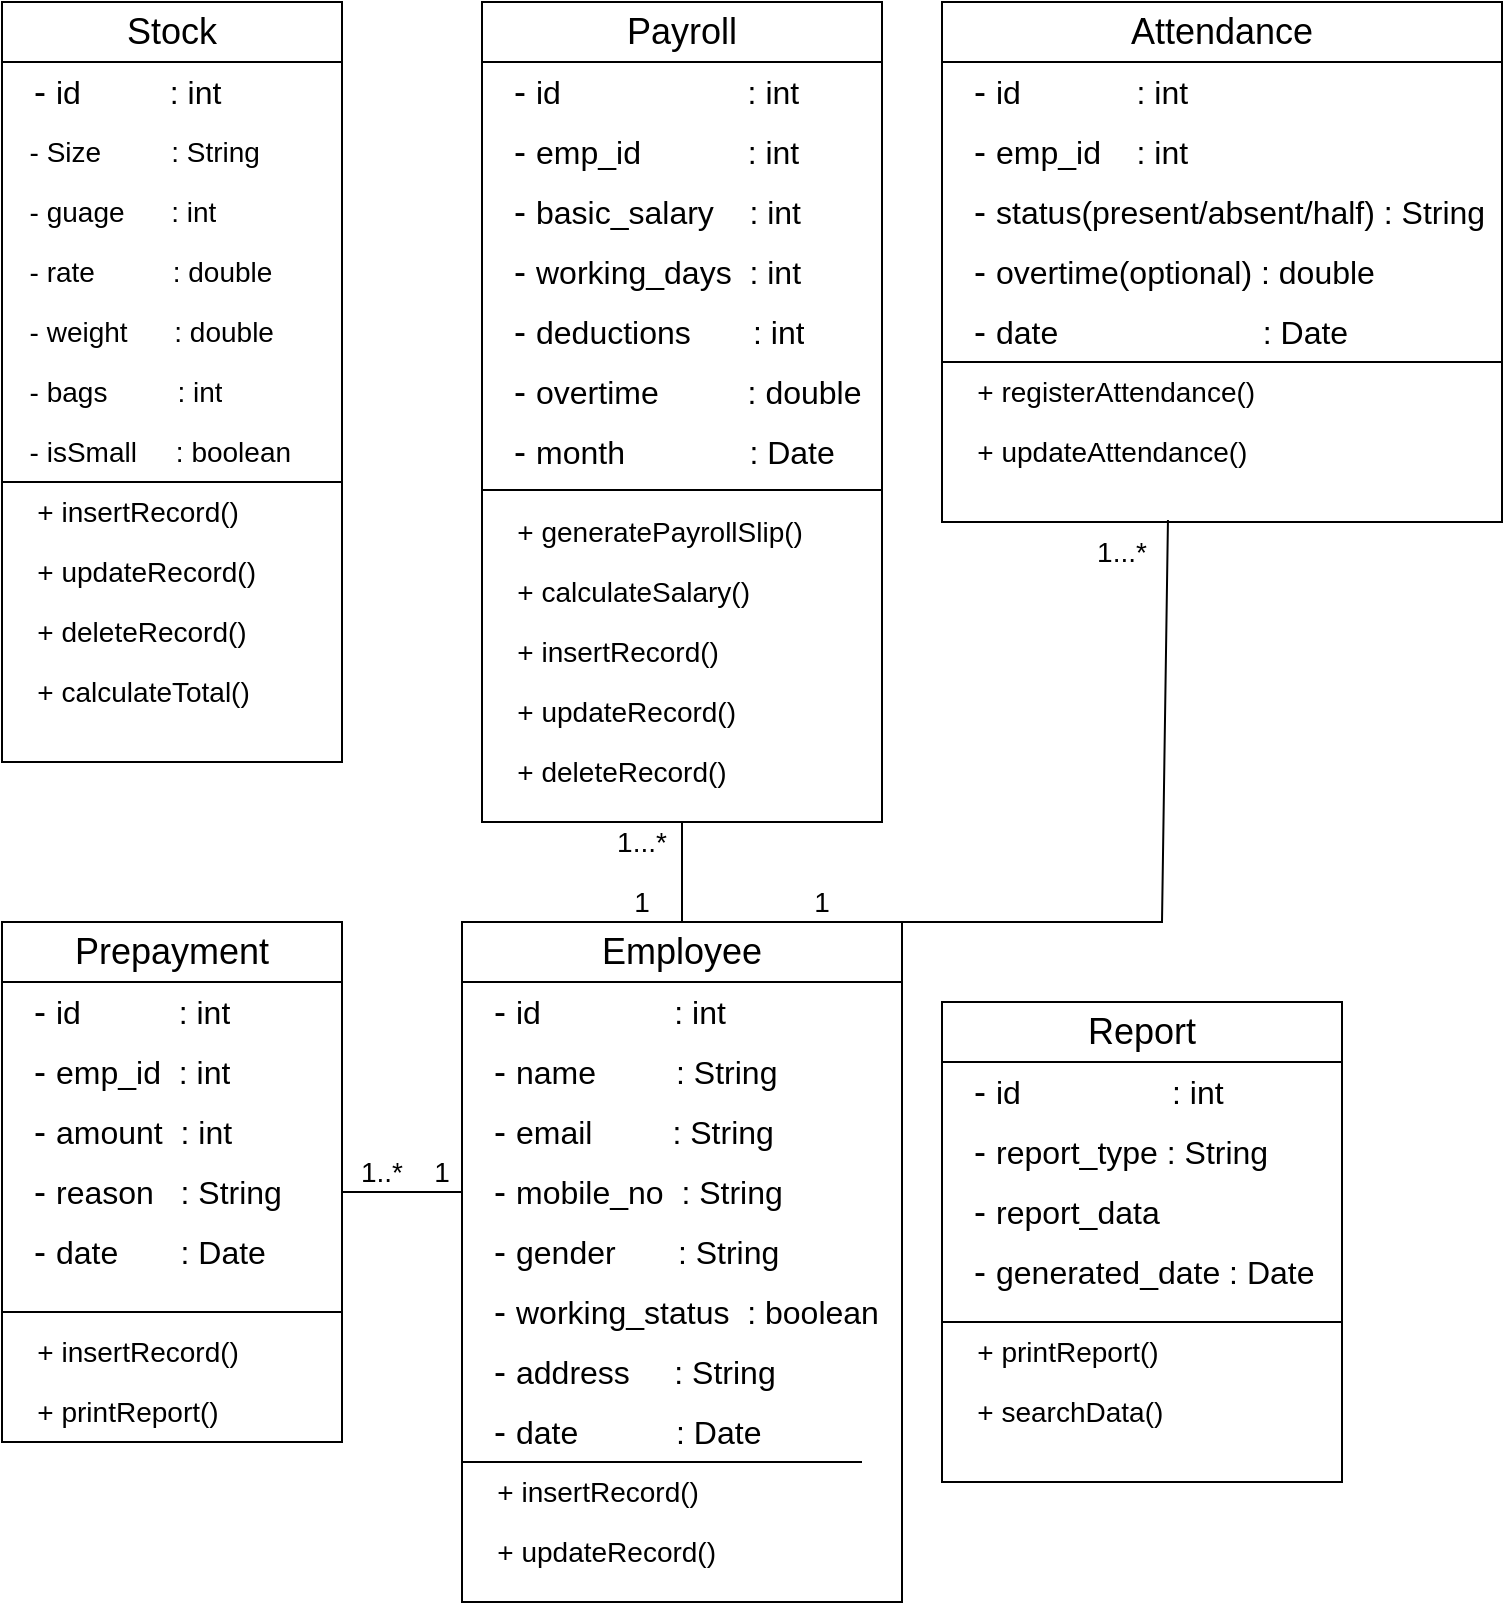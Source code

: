 <mxfile version="26.2.10">
  <diagram name="Page-1" id="p1jLnRVpUmf9uzG1gC87">
    <mxGraphModel dx="874" dy="465" grid="1" gridSize="10" guides="1" tooltips="1" connect="1" arrows="1" fold="1" page="1" pageScale="1" pageWidth="850" pageHeight="1100" math="0" shadow="0">
      <root>
        <mxCell id="0" />
        <mxCell id="1" parent="0" />
        <mxCell id="Vw1Mekc3CVg9_VeSN2xD-1" value="&lt;font style=&quot;font-size: 18px; font-weight: normal;&quot;&gt;Stock&lt;/font&gt;" style="swimlane;whiteSpace=wrap;html=1;startSize=30;" parent="1" vertex="1">
          <mxGeometry x="90" y="100" width="170" height="380" as="geometry" />
        </mxCell>
        <mxCell id="Vw1Mekc3CVg9_VeSN2xD-7" value="&lt;font style=&quot;font-size: 18px;&quot;&gt;&amp;nbsp; - &lt;/font&gt;&lt;font size=&quot;3&quot; style=&quot;&quot;&gt;id&amp;nbsp; &amp;nbsp; &amp;nbsp; &amp;nbsp; &amp;nbsp; : int&lt;/font&gt;" style="text;strokeColor=none;fillColor=none;align=left;verticalAlign=middle;spacingLeft=4;spacingRight=4;overflow=hidden;points=[[0,0.5],[1,0.5]];portConstraint=eastwest;rotatable=0;whiteSpace=wrap;html=1;" parent="Vw1Mekc3CVg9_VeSN2xD-1" vertex="1">
          <mxGeometry y="30" width="170" height="30" as="geometry" />
        </mxCell>
        <mxCell id="Vw1Mekc3CVg9_VeSN2xD-8" value="&lt;font style=&quot;font-size: 14px;&quot;&gt;&lt;font style=&quot;&quot;&gt;&amp;nbsp; - &lt;/font&gt;&lt;font style=&quot;&quot;&gt;Size&amp;nbsp; &amp;nbsp; &amp;nbsp; &amp;nbsp; &amp;nbsp;: String&lt;/font&gt;&lt;/font&gt;" style="text;strokeColor=none;fillColor=none;align=left;verticalAlign=middle;spacingLeft=4;spacingRight=4;overflow=hidden;points=[[0,0.5],[1,0.5]];portConstraint=eastwest;rotatable=0;whiteSpace=wrap;html=1;" parent="Vw1Mekc3CVg9_VeSN2xD-1" vertex="1">
          <mxGeometry y="60" width="170" height="30" as="geometry" />
        </mxCell>
        <mxCell id="Vw1Mekc3CVg9_VeSN2xD-9" value="&lt;font style=&quot;font-size: 14px;&quot;&gt;&lt;font style=&quot;&quot;&gt;&amp;nbsp; -&lt;/font&gt;&amp;nbsp;guage&amp;nbsp; &amp;nbsp; &amp;nbsp; : int&lt;/font&gt;" style="text;strokeColor=none;fillColor=none;align=left;verticalAlign=middle;spacingLeft=4;spacingRight=4;overflow=hidden;points=[[0,0.5],[1,0.5]];portConstraint=eastwest;rotatable=0;whiteSpace=wrap;html=1;" parent="Vw1Mekc3CVg9_VeSN2xD-1" vertex="1">
          <mxGeometry y="90" width="170" height="30" as="geometry" />
        </mxCell>
        <mxCell id="Vw1Mekc3CVg9_VeSN2xD-10" value="&lt;font style=&quot;font-size: 14px;&quot;&gt;&lt;font style=&quot;&quot;&gt;&amp;nbsp; -&lt;/font&gt;&amp;nbsp;rate&amp;nbsp; &amp;nbsp; &amp;nbsp; &amp;nbsp; &amp;nbsp; : double&lt;/font&gt;" style="text;strokeColor=none;fillColor=none;align=left;verticalAlign=middle;spacingLeft=4;spacingRight=4;overflow=hidden;points=[[0,0.5],[1,0.5]];portConstraint=eastwest;rotatable=0;whiteSpace=wrap;html=1;" parent="Vw1Mekc3CVg9_VeSN2xD-1" vertex="1">
          <mxGeometry y="120" width="170" height="30" as="geometry" />
        </mxCell>
        <mxCell id="Vw1Mekc3CVg9_VeSN2xD-11" value="&lt;font style=&quot;font-size: 14px;&quot;&gt;&lt;font style=&quot;&quot;&gt;&amp;nbsp; -&lt;/font&gt;&amp;nbsp;weight&amp;nbsp; &amp;nbsp; &amp;nbsp; : double&lt;/font&gt;" style="text;strokeColor=none;fillColor=none;align=left;verticalAlign=middle;spacingLeft=4;spacingRight=4;overflow=hidden;points=[[0,0.5],[1,0.5]];portConstraint=eastwest;rotatable=0;whiteSpace=wrap;html=1;" parent="Vw1Mekc3CVg9_VeSN2xD-1" vertex="1">
          <mxGeometry y="150" width="170" height="30" as="geometry" />
        </mxCell>
        <mxCell id="Vw1Mekc3CVg9_VeSN2xD-12" value="&lt;font style=&quot;font-size: 14px;&quot;&gt;&lt;font style=&quot;&quot;&gt;&amp;nbsp; -&lt;/font&gt;&amp;nbsp;bags&amp;nbsp; &amp;nbsp; &amp;nbsp; &amp;nbsp; &amp;nbsp;: int&lt;/font&gt;" style="text;strokeColor=none;fillColor=none;align=left;verticalAlign=middle;spacingLeft=4;spacingRight=4;overflow=hidden;points=[[0,0.5],[1,0.5]];portConstraint=eastwest;rotatable=0;whiteSpace=wrap;html=1;" parent="Vw1Mekc3CVg9_VeSN2xD-1" vertex="1">
          <mxGeometry y="180" width="170" height="30" as="geometry" />
        </mxCell>
        <mxCell id="Vw1Mekc3CVg9_VeSN2xD-13" value="&lt;font style=&quot;font-size: 14px;&quot;&gt;&lt;font style=&quot;&quot;&gt;&amp;nbsp; -&lt;/font&gt;&amp;nbsp;isSmall&amp;nbsp; &amp;nbsp; &amp;nbsp;: boolean&lt;/font&gt;" style="text;strokeColor=none;fillColor=none;align=left;verticalAlign=middle;spacingLeft=4;spacingRight=4;overflow=hidden;points=[[0,0.5],[1,0.5]];portConstraint=eastwest;rotatable=0;whiteSpace=wrap;html=1;" parent="Vw1Mekc3CVg9_VeSN2xD-1" vertex="1">
          <mxGeometry y="210" width="170" height="30" as="geometry" />
        </mxCell>
        <mxCell id="Vw1Mekc3CVg9_VeSN2xD-14" value="" style="endArrow=none;html=1;rounded=0;" parent="Vw1Mekc3CVg9_VeSN2xD-1" edge="1">
          <mxGeometry width="50" height="50" relative="1" as="geometry">
            <mxPoint x="170" y="240" as="sourcePoint" />
            <mxPoint y="240" as="targetPoint" />
          </mxGeometry>
        </mxCell>
        <mxCell id="Vw1Mekc3CVg9_VeSN2xD-15" value="&lt;font style=&quot;font-size: 14px;&quot;&gt;&amp;nbsp; &amp;nbsp;+ insertRecord()&lt;/font&gt;" style="text;strokeColor=none;fillColor=none;align=left;verticalAlign=middle;spacingLeft=4;spacingRight=4;overflow=hidden;points=[[0,0.5],[1,0.5]];portConstraint=eastwest;rotatable=0;whiteSpace=wrap;html=1;" parent="Vw1Mekc3CVg9_VeSN2xD-1" vertex="1">
          <mxGeometry y="240" width="170" height="30" as="geometry" />
        </mxCell>
        <mxCell id="Vw1Mekc3CVg9_VeSN2xD-16" value="&lt;font style=&quot;font-size: 14px;&quot;&gt;&amp;nbsp; &amp;nbsp;+ updateRecord()&lt;/font&gt;" style="text;strokeColor=none;fillColor=none;align=left;verticalAlign=middle;spacingLeft=4;spacingRight=4;overflow=hidden;points=[[0,0.5],[1,0.5]];portConstraint=eastwest;rotatable=0;whiteSpace=wrap;html=1;" parent="Vw1Mekc3CVg9_VeSN2xD-1" vertex="1">
          <mxGeometry y="270" width="170" height="30" as="geometry" />
        </mxCell>
        <mxCell id="Vw1Mekc3CVg9_VeSN2xD-17" value="&lt;font style=&quot;font-size: 14px;&quot;&gt;&amp;nbsp; &amp;nbsp;+ deleteRecord()&lt;/font&gt;" style="text;strokeColor=none;fillColor=none;align=left;verticalAlign=middle;spacingLeft=4;spacingRight=4;overflow=hidden;points=[[0,0.5],[1,0.5]];portConstraint=eastwest;rotatable=0;whiteSpace=wrap;html=1;" parent="Vw1Mekc3CVg9_VeSN2xD-1" vertex="1">
          <mxGeometry y="300" width="170" height="30" as="geometry" />
        </mxCell>
        <mxCell id="Vw1Mekc3CVg9_VeSN2xD-18" value="&lt;font style=&quot;font-size: 14px;&quot;&gt;&amp;nbsp; &amp;nbsp;+ calculateTotal()&lt;/font&gt;" style="text;strokeColor=none;fillColor=none;align=left;verticalAlign=middle;spacingLeft=4;spacingRight=4;overflow=hidden;points=[[0,0.5],[1,0.5]];portConstraint=eastwest;rotatable=0;whiteSpace=wrap;html=1;" parent="Vw1Mekc3CVg9_VeSN2xD-1" vertex="1">
          <mxGeometry y="330" width="170" height="30" as="geometry" />
        </mxCell>
        <mxCell id="Vw1Mekc3CVg9_VeSN2xD-2" value="&lt;font style=&quot;font-size: 18px; font-weight: normal;&quot;&gt;Payroll&lt;/font&gt;" style="swimlane;whiteSpace=wrap;html=1;startSize=30;" parent="1" vertex="1">
          <mxGeometry x="330" y="100" width="200" height="410" as="geometry" />
        </mxCell>
        <mxCell id="Vw1Mekc3CVg9_VeSN2xD-19" value="&lt;font style=&quot;font-size: 18px;&quot;&gt;&amp;nbsp; - &lt;/font&gt;&lt;font size=&quot;3&quot; style=&quot;&quot;&gt;id&amp;nbsp; &amp;nbsp; &amp;nbsp; &amp;nbsp; &amp;nbsp; &amp;nbsp; &amp;nbsp; &amp;nbsp; &amp;nbsp; &amp;nbsp; &amp;nbsp;: int&lt;/font&gt;" style="text;strokeColor=none;fillColor=none;align=left;verticalAlign=middle;spacingLeft=4;spacingRight=4;overflow=hidden;points=[[0,0.5],[1,0.5]];portConstraint=eastwest;rotatable=0;whiteSpace=wrap;html=1;" parent="Vw1Mekc3CVg9_VeSN2xD-2" vertex="1">
          <mxGeometry y="30" width="170" height="30" as="geometry" />
        </mxCell>
        <mxCell id="Vw1Mekc3CVg9_VeSN2xD-20" value="&lt;font style=&quot;font-size: 18px;&quot;&gt;&amp;nbsp; - &lt;/font&gt;&lt;font size=&quot;3&quot; style=&quot;&quot;&gt;emp_id&amp;nbsp; &amp;nbsp; &amp;nbsp; &amp;nbsp; &amp;nbsp; &amp;nbsp; : int&lt;/font&gt;" style="text;strokeColor=none;fillColor=none;align=left;verticalAlign=middle;spacingLeft=4;spacingRight=4;overflow=hidden;points=[[0,0.5],[1,0.5]];portConstraint=eastwest;rotatable=0;whiteSpace=wrap;html=1;" parent="Vw1Mekc3CVg9_VeSN2xD-2" vertex="1">
          <mxGeometry y="60" width="170" height="30" as="geometry" />
        </mxCell>
        <mxCell id="Vw1Mekc3CVg9_VeSN2xD-21" value="&lt;font style=&quot;font-size: 18px;&quot;&gt;&amp;nbsp; - &lt;/font&gt;&lt;font size=&quot;3&quot; style=&quot;&quot;&gt;basic_salary&amp;nbsp; &amp;nbsp; : int&lt;/font&gt;" style="text;strokeColor=none;fillColor=none;align=left;verticalAlign=middle;spacingLeft=4;spacingRight=4;overflow=hidden;points=[[0,0.5],[1,0.5]];portConstraint=eastwest;rotatable=0;whiteSpace=wrap;html=1;" parent="Vw1Mekc3CVg9_VeSN2xD-2" vertex="1">
          <mxGeometry y="90" width="170" height="30" as="geometry" />
        </mxCell>
        <mxCell id="Vw1Mekc3CVg9_VeSN2xD-22" value="&lt;font style=&quot;font-size: 18px;&quot;&gt;&amp;nbsp; - &lt;/font&gt;&lt;font size=&quot;3&quot; style=&quot;&quot;&gt;working_days&amp;nbsp; : int&lt;/font&gt;" style="text;strokeColor=none;fillColor=none;align=left;verticalAlign=middle;spacingLeft=4;spacingRight=4;overflow=hidden;points=[[0,0.5],[1,0.5]];portConstraint=eastwest;rotatable=0;whiteSpace=wrap;html=1;" parent="Vw1Mekc3CVg9_VeSN2xD-2" vertex="1">
          <mxGeometry y="120" width="170" height="30" as="geometry" />
        </mxCell>
        <mxCell id="Vw1Mekc3CVg9_VeSN2xD-23" value="&lt;font style=&quot;font-size: 18px;&quot;&gt;&amp;nbsp; - &lt;/font&gt;&lt;font size=&quot;3&quot; style=&quot;&quot;&gt;deductions&amp;nbsp; &amp;nbsp; &amp;nbsp; &amp;nbsp;: int&lt;/font&gt;" style="text;strokeColor=none;fillColor=none;align=left;verticalAlign=middle;spacingLeft=4;spacingRight=4;overflow=hidden;points=[[0,0.5],[1,0.5]];portConstraint=eastwest;rotatable=0;whiteSpace=wrap;html=1;" parent="Vw1Mekc3CVg9_VeSN2xD-2" vertex="1">
          <mxGeometry y="150" width="170" height="30" as="geometry" />
        </mxCell>
        <mxCell id="Vw1Mekc3CVg9_VeSN2xD-24" value="&lt;font style=&quot;font-size: 18px;&quot;&gt;&amp;nbsp; - &lt;/font&gt;&lt;font size=&quot;3&quot; style=&quot;&quot;&gt;overtime&amp;nbsp; &amp;nbsp; &amp;nbsp; &amp;nbsp; &amp;nbsp; : double&lt;/font&gt;" style="text;strokeColor=none;fillColor=none;align=left;verticalAlign=middle;spacingLeft=4;spacingRight=4;overflow=hidden;points=[[0,0.5],[1,0.5]];portConstraint=eastwest;rotatable=0;whiteSpace=wrap;html=1;" parent="Vw1Mekc3CVg9_VeSN2xD-2" vertex="1">
          <mxGeometry y="180" width="200" height="30" as="geometry" />
        </mxCell>
        <mxCell id="Vw1Mekc3CVg9_VeSN2xD-25" value="&lt;font style=&quot;font-size: 18px;&quot;&gt;&amp;nbsp; - &lt;/font&gt;&lt;font size=&quot;3&quot; style=&quot;&quot;&gt;month&amp;nbsp; &amp;nbsp; &amp;nbsp; &amp;nbsp; &amp;nbsp; &amp;nbsp; &amp;nbsp; : Date&lt;/font&gt;" style="text;strokeColor=none;fillColor=none;align=left;verticalAlign=middle;spacingLeft=4;spacingRight=4;overflow=hidden;points=[[0,0.5],[1,0.5]];portConstraint=eastwest;rotatable=0;whiteSpace=wrap;html=1;" parent="Vw1Mekc3CVg9_VeSN2xD-2" vertex="1">
          <mxGeometry y="210" width="200" height="30" as="geometry" />
        </mxCell>
        <mxCell id="Vw1Mekc3CVg9_VeSN2xD-26" value="" style="endArrow=none;html=1;rounded=0;" parent="Vw1Mekc3CVg9_VeSN2xD-2" edge="1">
          <mxGeometry width="50" height="50" relative="1" as="geometry">
            <mxPoint y="244" as="sourcePoint" />
            <mxPoint x="200" y="244" as="targetPoint" />
          </mxGeometry>
        </mxCell>
        <mxCell id="Vw1Mekc3CVg9_VeSN2xD-27" value="&lt;font style=&quot;font-size: 14px;&quot;&gt;&amp;nbsp; &amp;nbsp;+ generatePayrollSlip()&lt;/font&gt;" style="text;strokeColor=none;fillColor=none;align=left;verticalAlign=middle;spacingLeft=4;spacingRight=4;overflow=hidden;points=[[0,0.5],[1,0.5]];portConstraint=eastwest;rotatable=0;whiteSpace=wrap;html=1;" parent="Vw1Mekc3CVg9_VeSN2xD-2" vertex="1">
          <mxGeometry y="250" width="170" height="30" as="geometry" />
        </mxCell>
        <mxCell id="Vw1Mekc3CVg9_VeSN2xD-28" value="&lt;font style=&quot;font-size: 14px;&quot;&gt;&amp;nbsp; &amp;nbsp;+ calculateSalary()&lt;/font&gt;" style="text;strokeColor=none;fillColor=none;align=left;verticalAlign=middle;spacingLeft=4;spacingRight=4;overflow=hidden;points=[[0,0.5],[1,0.5]];portConstraint=eastwest;rotatable=0;whiteSpace=wrap;html=1;" parent="Vw1Mekc3CVg9_VeSN2xD-2" vertex="1">
          <mxGeometry y="280" width="170" height="30" as="geometry" />
        </mxCell>
        <mxCell id="Vw1Mekc3CVg9_VeSN2xD-29" value="&lt;font style=&quot;font-size: 14px;&quot;&gt;&amp;nbsp; &amp;nbsp;+ insertRecord()&lt;/font&gt;" style="text;strokeColor=none;fillColor=none;align=left;verticalAlign=middle;spacingLeft=4;spacingRight=4;overflow=hidden;points=[[0,0.5],[1,0.5]];portConstraint=eastwest;rotatable=0;whiteSpace=wrap;html=1;" parent="Vw1Mekc3CVg9_VeSN2xD-2" vertex="1">
          <mxGeometry y="310" width="170" height="30" as="geometry" />
        </mxCell>
        <mxCell id="Vw1Mekc3CVg9_VeSN2xD-30" value="&lt;font style=&quot;font-size: 14px;&quot;&gt;&amp;nbsp; &amp;nbsp;+ updateRecord()&lt;/font&gt;" style="text;strokeColor=none;fillColor=none;align=left;verticalAlign=middle;spacingLeft=4;spacingRight=4;overflow=hidden;points=[[0,0.5],[1,0.5]];portConstraint=eastwest;rotatable=0;whiteSpace=wrap;html=1;" parent="Vw1Mekc3CVg9_VeSN2xD-2" vertex="1">
          <mxGeometry y="340" width="170" height="30" as="geometry" />
        </mxCell>
        <mxCell id="Vw1Mekc3CVg9_VeSN2xD-31" value="&lt;font style=&quot;font-size: 14px;&quot;&gt;&amp;nbsp; &amp;nbsp;+ deleteRecord()&lt;/font&gt;" style="text;strokeColor=none;fillColor=none;align=left;verticalAlign=middle;spacingLeft=4;spacingRight=4;overflow=hidden;points=[[0,0.5],[1,0.5]];portConstraint=eastwest;rotatable=0;whiteSpace=wrap;html=1;" parent="Vw1Mekc3CVg9_VeSN2xD-2" vertex="1">
          <mxGeometry y="370" width="170" height="30" as="geometry" />
        </mxCell>
        <mxCell id="Vw1Mekc3CVg9_VeSN2xD-3" value="&lt;font style=&quot;font-size: 18px; font-weight: normal;&quot;&gt;Attendance&lt;/font&gt;" style="swimlane;whiteSpace=wrap;html=1;startSize=30;" parent="1" vertex="1">
          <mxGeometry x="560" y="100" width="280" height="260" as="geometry" />
        </mxCell>
        <mxCell id="Vw1Mekc3CVg9_VeSN2xD-32" value="&lt;font style=&quot;font-size: 18px;&quot;&gt;&amp;nbsp; - &lt;/font&gt;&lt;font size=&quot;3&quot; style=&quot;&quot;&gt;id&amp;nbsp; &amp;nbsp; &amp;nbsp; &amp;nbsp; &amp;nbsp; &amp;nbsp; &amp;nbsp;: int&lt;/font&gt;" style="text;strokeColor=none;fillColor=none;align=left;verticalAlign=middle;spacingLeft=4;spacingRight=4;overflow=hidden;points=[[0,0.5],[1,0.5]];portConstraint=eastwest;rotatable=0;whiteSpace=wrap;html=1;" parent="Vw1Mekc3CVg9_VeSN2xD-3" vertex="1">
          <mxGeometry y="30" width="170" height="30" as="geometry" />
        </mxCell>
        <mxCell id="Vw1Mekc3CVg9_VeSN2xD-33" value="&lt;font style=&quot;font-size: 18px;&quot;&gt;&amp;nbsp; - &lt;/font&gt;&lt;font size=&quot;3&quot; style=&quot;&quot;&gt;emp_id&amp;nbsp; &amp;nbsp; : int&lt;/font&gt;" style="text;strokeColor=none;fillColor=none;align=left;verticalAlign=middle;spacingLeft=4;spacingRight=4;overflow=hidden;points=[[0,0.5],[1,0.5]];portConstraint=eastwest;rotatable=0;whiteSpace=wrap;html=1;" parent="Vw1Mekc3CVg9_VeSN2xD-3" vertex="1">
          <mxGeometry y="60" width="170" height="30" as="geometry" />
        </mxCell>
        <mxCell id="Vw1Mekc3CVg9_VeSN2xD-34" value="&lt;font style=&quot;font-size: 18px;&quot;&gt;&amp;nbsp; - &lt;/font&gt;&lt;font size=&quot;3&quot; style=&quot;&quot;&gt;status(present/absent/half) : String&lt;/font&gt;" style="text;strokeColor=none;fillColor=none;align=left;verticalAlign=middle;spacingLeft=4;spacingRight=4;overflow=hidden;points=[[0,0.5],[1,0.5]];portConstraint=eastwest;rotatable=0;whiteSpace=wrap;html=1;" parent="Vw1Mekc3CVg9_VeSN2xD-3" vertex="1">
          <mxGeometry y="90" width="280" height="30" as="geometry" />
        </mxCell>
        <mxCell id="Vw1Mekc3CVg9_VeSN2xD-35" value="&lt;font style=&quot;font-size: 18px;&quot;&gt;&amp;nbsp; - &lt;/font&gt;&lt;font size=&quot;3&quot; style=&quot;&quot;&gt;overtime(optional) : double&lt;/font&gt;" style="text;strokeColor=none;fillColor=none;align=left;verticalAlign=middle;spacingLeft=4;spacingRight=4;overflow=hidden;points=[[0,0.5],[1,0.5]];portConstraint=eastwest;rotatable=0;whiteSpace=wrap;html=1;" parent="Vw1Mekc3CVg9_VeSN2xD-3" vertex="1">
          <mxGeometry y="120" width="280" height="30" as="geometry" />
        </mxCell>
        <mxCell id="Vw1Mekc3CVg9_VeSN2xD-36" value="&lt;font style=&quot;font-size: 18px;&quot;&gt;&amp;nbsp; - &lt;/font&gt;&lt;font size=&quot;3&quot; style=&quot;&quot;&gt;date&amp;nbsp; &amp;nbsp; &amp;nbsp; &amp;nbsp; &amp;nbsp; &amp;nbsp; &amp;nbsp; &amp;nbsp; &amp;nbsp; &amp;nbsp; &amp;nbsp; &amp;nbsp;: Date&lt;/font&gt;" style="text;strokeColor=none;fillColor=none;align=left;verticalAlign=middle;spacingLeft=4;spacingRight=4;overflow=hidden;points=[[0,0.5],[1,0.5]];portConstraint=eastwest;rotatable=0;whiteSpace=wrap;html=1;" parent="Vw1Mekc3CVg9_VeSN2xD-3" vertex="1">
          <mxGeometry y="150" width="250" height="30" as="geometry" />
        </mxCell>
        <mxCell id="Vw1Mekc3CVg9_VeSN2xD-37" value="" style="endArrow=none;html=1;rounded=0;exitX=0;exitY=0.5;exitDx=0;exitDy=0;" parent="Vw1Mekc3CVg9_VeSN2xD-3" edge="1">
          <mxGeometry width="50" height="50" relative="1" as="geometry">
            <mxPoint y="180" as="sourcePoint" />
            <mxPoint x="280" y="180" as="targetPoint" />
          </mxGeometry>
        </mxCell>
        <mxCell id="Vw1Mekc3CVg9_VeSN2xD-38" value="&lt;font style=&quot;font-size: 14px;&quot;&gt;&amp;nbsp; &amp;nbsp;+ registerAttendance()&lt;/font&gt;" style="text;strokeColor=none;fillColor=none;align=left;verticalAlign=middle;spacingLeft=4;spacingRight=4;overflow=hidden;points=[[0,0.5],[1,0.5]];portConstraint=eastwest;rotatable=0;whiteSpace=wrap;html=1;" parent="Vw1Mekc3CVg9_VeSN2xD-3" vertex="1">
          <mxGeometry y="180" width="170" height="30" as="geometry" />
        </mxCell>
        <mxCell id="Vw1Mekc3CVg9_VeSN2xD-39" value="&lt;font style=&quot;font-size: 14px;&quot;&gt;&amp;nbsp; &amp;nbsp;+ updateAttendance()&lt;/font&gt;" style="text;strokeColor=none;fillColor=none;align=left;verticalAlign=middle;spacingLeft=4;spacingRight=4;overflow=hidden;points=[[0,0.5],[1,0.5]];portConstraint=eastwest;rotatable=0;whiteSpace=wrap;html=1;" parent="Vw1Mekc3CVg9_VeSN2xD-3" vertex="1">
          <mxGeometry y="210" width="170" height="30" as="geometry" />
        </mxCell>
        <mxCell id="Vw1Mekc3CVg9_VeSN2xD-4" value="&lt;font style=&quot;font-size: 18px; font-weight: normal;&quot;&gt;Prepayment&lt;/font&gt;" style="swimlane;whiteSpace=wrap;html=1;startSize=30;" parent="1" vertex="1">
          <mxGeometry x="90" y="560" width="170" height="260" as="geometry" />
        </mxCell>
        <mxCell id="Vw1Mekc3CVg9_VeSN2xD-40" value="&lt;font style=&quot;font-size: 18px;&quot;&gt;&amp;nbsp; - &lt;/font&gt;&lt;font size=&quot;3&quot; style=&quot;&quot;&gt;id&amp;nbsp; &amp;nbsp; &amp;nbsp; &amp;nbsp; &amp;nbsp; &amp;nbsp;: int&lt;/font&gt;" style="text;strokeColor=none;fillColor=none;align=left;verticalAlign=middle;spacingLeft=4;spacingRight=4;overflow=hidden;points=[[0,0.5],[1,0.5]];portConstraint=eastwest;rotatable=0;whiteSpace=wrap;html=1;" parent="Vw1Mekc3CVg9_VeSN2xD-4" vertex="1">
          <mxGeometry y="30" width="170" height="30" as="geometry" />
        </mxCell>
        <mxCell id="Vw1Mekc3CVg9_VeSN2xD-41" value="&lt;font style=&quot;font-size: 18px;&quot;&gt;&amp;nbsp; - &lt;/font&gt;&lt;font size=&quot;3&quot; style=&quot;&quot;&gt;emp_id&amp;nbsp; : int&lt;/font&gt;" style="text;strokeColor=none;fillColor=none;align=left;verticalAlign=middle;spacingLeft=4;spacingRight=4;overflow=hidden;points=[[0,0.5],[1,0.5]];portConstraint=eastwest;rotatable=0;whiteSpace=wrap;html=1;" parent="Vw1Mekc3CVg9_VeSN2xD-4" vertex="1">
          <mxGeometry y="60" width="170" height="30" as="geometry" />
        </mxCell>
        <mxCell id="Vw1Mekc3CVg9_VeSN2xD-42" value="&lt;font style=&quot;font-size: 18px;&quot;&gt;&amp;nbsp; - &lt;/font&gt;&lt;font size=&quot;3&quot; style=&quot;&quot;&gt;amount&amp;nbsp; : int&lt;/font&gt;" style="text;strokeColor=none;fillColor=none;align=left;verticalAlign=middle;spacingLeft=4;spacingRight=4;overflow=hidden;points=[[0,0.5],[1,0.5]];portConstraint=eastwest;rotatable=0;whiteSpace=wrap;html=1;" parent="Vw1Mekc3CVg9_VeSN2xD-4" vertex="1">
          <mxGeometry y="90" width="170" height="30" as="geometry" />
        </mxCell>
        <mxCell id="Vw1Mekc3CVg9_VeSN2xD-43" value="&lt;font style=&quot;font-size: 18px;&quot;&gt;&amp;nbsp; - &lt;/font&gt;&lt;font size=&quot;3&quot; style=&quot;&quot;&gt;reason&amp;nbsp; &amp;nbsp;: String&lt;/font&gt;" style="text;strokeColor=none;fillColor=none;align=left;verticalAlign=middle;spacingLeft=4;spacingRight=4;overflow=hidden;points=[[0,0.5],[1,0.5]];portConstraint=eastwest;rotatable=0;whiteSpace=wrap;html=1;" parent="Vw1Mekc3CVg9_VeSN2xD-4" vertex="1">
          <mxGeometry y="120" width="170" height="30" as="geometry" />
        </mxCell>
        <mxCell id="Vw1Mekc3CVg9_VeSN2xD-44" value="&lt;font style=&quot;font-size: 18px;&quot;&gt;&amp;nbsp; - &lt;/font&gt;&lt;font size=&quot;3&quot; style=&quot;&quot;&gt;date&amp;nbsp; &amp;nbsp; &amp;nbsp; &amp;nbsp;: Date&lt;/font&gt;" style="text;strokeColor=none;fillColor=none;align=left;verticalAlign=middle;spacingLeft=4;spacingRight=4;overflow=hidden;points=[[0,0.5],[1,0.5]];portConstraint=eastwest;rotatable=0;whiteSpace=wrap;html=1;" parent="Vw1Mekc3CVg9_VeSN2xD-4" vertex="1">
          <mxGeometry y="150" width="170" height="30" as="geometry" />
        </mxCell>
        <mxCell id="Vw1Mekc3CVg9_VeSN2xD-46" value="&lt;font style=&quot;font-size: 14px;&quot;&gt;&amp;nbsp; &amp;nbsp;+ insertRecord()&lt;/font&gt;" style="text;strokeColor=none;fillColor=none;align=left;verticalAlign=middle;spacingLeft=4;spacingRight=4;overflow=hidden;points=[[0,0.5],[1,0.5]];portConstraint=eastwest;rotatable=0;whiteSpace=wrap;html=1;" parent="Vw1Mekc3CVg9_VeSN2xD-4" vertex="1">
          <mxGeometry y="200" width="170" height="30" as="geometry" />
        </mxCell>
        <mxCell id="Vw1Mekc3CVg9_VeSN2xD-47" value="&lt;font style=&quot;font-size: 14px;&quot;&gt;&amp;nbsp; &amp;nbsp;+ printReport()&lt;/font&gt;" style="text;strokeColor=none;fillColor=none;align=left;verticalAlign=middle;spacingLeft=4;spacingRight=4;overflow=hidden;points=[[0,0.5],[1,0.5]];portConstraint=eastwest;rotatable=0;whiteSpace=wrap;html=1;" parent="Vw1Mekc3CVg9_VeSN2xD-4" vertex="1">
          <mxGeometry y="230" width="170" height="30" as="geometry" />
        </mxCell>
        <mxCell id="Vw1Mekc3CVg9_VeSN2xD-5" value="&lt;font style=&quot;font-size: 18px; font-weight: normal;&quot;&gt;Employee&lt;/font&gt;" style="swimlane;whiteSpace=wrap;html=1;startSize=30;" parent="1" vertex="1">
          <mxGeometry x="320" y="560" width="220" height="340" as="geometry" />
        </mxCell>
        <mxCell id="Vw1Mekc3CVg9_VeSN2xD-48" value="&lt;font style=&quot;font-size: 18px;&quot;&gt;&amp;nbsp; - &lt;/font&gt;&lt;font size=&quot;3&quot; style=&quot;&quot;&gt;id&amp;nbsp; &amp;nbsp; &amp;nbsp; &amp;nbsp; &amp;nbsp; &amp;nbsp; &amp;nbsp; &amp;nbsp;: int&lt;/font&gt;" style="text;strokeColor=none;fillColor=none;align=left;verticalAlign=middle;spacingLeft=4;spacingRight=4;overflow=hidden;points=[[0,0.5],[1,0.5]];portConstraint=eastwest;rotatable=0;whiteSpace=wrap;html=1;" parent="Vw1Mekc3CVg9_VeSN2xD-5" vertex="1">
          <mxGeometry y="30" width="170" height="30" as="geometry" />
        </mxCell>
        <mxCell id="Vw1Mekc3CVg9_VeSN2xD-49" value="&lt;font style=&quot;font-size: 18px;&quot;&gt;&amp;nbsp; - &lt;/font&gt;&lt;font size=&quot;3&quot; style=&quot;&quot;&gt;name&amp;nbsp; &amp;nbsp; &amp;nbsp; &amp;nbsp; &amp;nbsp;: String&lt;/font&gt;" style="text;strokeColor=none;fillColor=none;align=left;verticalAlign=middle;spacingLeft=4;spacingRight=4;overflow=hidden;points=[[0,0.5],[1,0.5]];portConstraint=eastwest;rotatable=0;whiteSpace=wrap;html=1;" parent="Vw1Mekc3CVg9_VeSN2xD-5" vertex="1">
          <mxGeometry y="60" width="170" height="30" as="geometry" />
        </mxCell>
        <mxCell id="Vw1Mekc3CVg9_VeSN2xD-50" value="&lt;font style=&quot;font-size: 18px;&quot;&gt;&amp;nbsp; - &lt;/font&gt;&lt;font size=&quot;3&quot; style=&quot;&quot;&gt;email&amp;nbsp; &amp;nbsp; &amp;nbsp; &amp;nbsp; &amp;nbsp;: String&lt;/font&gt;" style="text;strokeColor=none;fillColor=none;align=left;verticalAlign=middle;spacingLeft=4;spacingRight=4;overflow=hidden;points=[[0,0.5],[1,0.5]];portConstraint=eastwest;rotatable=0;whiteSpace=wrap;html=1;" parent="Vw1Mekc3CVg9_VeSN2xD-5" vertex="1">
          <mxGeometry y="90" width="170" height="30" as="geometry" />
        </mxCell>
        <mxCell id="Vw1Mekc3CVg9_VeSN2xD-51" value="&lt;font style=&quot;font-size: 18px;&quot;&gt;&amp;nbsp; - &lt;/font&gt;&lt;font size=&quot;3&quot; style=&quot;&quot;&gt;mobile_no&amp;nbsp; : String&lt;/font&gt;" style="text;strokeColor=none;fillColor=none;align=left;verticalAlign=middle;spacingLeft=4;spacingRight=4;overflow=hidden;points=[[0,0.5],[1,0.5]];portConstraint=eastwest;rotatable=0;whiteSpace=wrap;html=1;" parent="Vw1Mekc3CVg9_VeSN2xD-5" vertex="1">
          <mxGeometry y="120" width="170" height="30" as="geometry" />
        </mxCell>
        <mxCell id="Vw1Mekc3CVg9_VeSN2xD-52" value="&lt;font style=&quot;font-size: 18px;&quot;&gt;&amp;nbsp; - &lt;/font&gt;&lt;font size=&quot;3&quot; style=&quot;&quot;&gt;gender&amp;nbsp; &amp;nbsp; &amp;nbsp; &amp;nbsp;: String&lt;/font&gt;" style="text;strokeColor=none;fillColor=none;align=left;verticalAlign=middle;spacingLeft=4;spacingRight=4;overflow=hidden;points=[[0,0.5],[1,0.5]];portConstraint=eastwest;rotatable=0;whiteSpace=wrap;html=1;" parent="Vw1Mekc3CVg9_VeSN2xD-5" vertex="1">
          <mxGeometry y="150" width="170" height="30" as="geometry" />
        </mxCell>
        <mxCell id="Vw1Mekc3CVg9_VeSN2xD-53" value="&lt;font style=&quot;font-size: 18px;&quot;&gt;&amp;nbsp; - &lt;/font&gt;&lt;font size=&quot;3&quot; style=&quot;&quot;&gt;working_status&amp;nbsp; : boolean&lt;/font&gt;" style="text;strokeColor=none;fillColor=none;align=left;verticalAlign=middle;spacingLeft=4;spacingRight=4;overflow=hidden;points=[[0,0.5],[1,0.5]];portConstraint=eastwest;rotatable=0;whiteSpace=wrap;html=1;" parent="Vw1Mekc3CVg9_VeSN2xD-5" vertex="1">
          <mxGeometry y="180" width="220" height="30" as="geometry" />
        </mxCell>
        <mxCell id="Vw1Mekc3CVg9_VeSN2xD-54" value="&lt;font style=&quot;font-size: 18px;&quot;&gt;&amp;nbsp; - &lt;/font&gt;&lt;font size=&quot;3&quot; style=&quot;&quot;&gt;address&amp;nbsp; &amp;nbsp; &amp;nbsp;: String&lt;/font&gt;" style="text;strokeColor=none;fillColor=none;align=left;verticalAlign=middle;spacingLeft=4;spacingRight=4;overflow=hidden;points=[[0,0.5],[1,0.5]];portConstraint=eastwest;rotatable=0;whiteSpace=wrap;html=1;" parent="Vw1Mekc3CVg9_VeSN2xD-5" vertex="1">
          <mxGeometry y="210" width="170" height="30" as="geometry" />
        </mxCell>
        <mxCell id="Vw1Mekc3CVg9_VeSN2xD-55" value="&lt;font style=&quot;font-size: 18px;&quot;&gt;&amp;nbsp; - &lt;/font&gt;&lt;font size=&quot;3&quot; style=&quot;&quot;&gt;date&amp;nbsp; &amp;nbsp; &amp;nbsp; &amp;nbsp; &amp;nbsp; &amp;nbsp;: Date&lt;/font&gt;" style="text;strokeColor=none;fillColor=none;align=left;verticalAlign=middle;spacingLeft=4;spacingRight=4;overflow=hidden;points=[[0,0.5],[1,0.5]];portConstraint=eastwest;rotatable=0;whiteSpace=wrap;html=1;" parent="Vw1Mekc3CVg9_VeSN2xD-5" vertex="1">
          <mxGeometry y="240" width="170" height="30" as="geometry" />
        </mxCell>
        <mxCell id="Vw1Mekc3CVg9_VeSN2xD-56" value="" style="endArrow=none;html=1;rounded=0;exitX=0;exitY=0.75;exitDx=0;exitDy=0;" parent="Vw1Mekc3CVg9_VeSN2xD-5" edge="1">
          <mxGeometry width="50" height="50" relative="1" as="geometry">
            <mxPoint y="270" as="sourcePoint" />
            <mxPoint x="200" y="270" as="targetPoint" />
            <Array as="points">
              <mxPoint x="80" y="270" />
            </Array>
          </mxGeometry>
        </mxCell>
        <mxCell id="Vw1Mekc3CVg9_VeSN2xD-57" value="&lt;font style=&quot;font-size: 14px;&quot;&gt;&amp;nbsp; &amp;nbsp;+ insertRecord()&lt;/font&gt;" style="text;strokeColor=none;fillColor=none;align=left;verticalAlign=middle;spacingLeft=4;spacingRight=4;overflow=hidden;points=[[0,0.5],[1,0.5]];portConstraint=eastwest;rotatable=0;whiteSpace=wrap;html=1;" parent="Vw1Mekc3CVg9_VeSN2xD-5" vertex="1">
          <mxGeometry y="270" width="170" height="30" as="geometry" />
        </mxCell>
        <mxCell id="Vw1Mekc3CVg9_VeSN2xD-58" value="&lt;font style=&quot;font-size: 14px;&quot;&gt;&amp;nbsp; &amp;nbsp;+ updateRecord()&lt;/font&gt;" style="text;strokeColor=none;fillColor=none;align=left;verticalAlign=middle;spacingLeft=4;spacingRight=4;overflow=hidden;points=[[0,0.5],[1,0.5]];portConstraint=eastwest;rotatable=0;whiteSpace=wrap;html=1;" parent="Vw1Mekc3CVg9_VeSN2xD-5" vertex="1">
          <mxGeometry y="300" width="170" height="30" as="geometry" />
        </mxCell>
        <mxCell id="Vw1Mekc3CVg9_VeSN2xD-6" value="&lt;font style=&quot;font-size: 18px; font-weight: normal;&quot;&gt;Report&lt;/font&gt;" style="swimlane;whiteSpace=wrap;html=1;startSize=30;" parent="1" vertex="1">
          <mxGeometry x="560" y="600" width="200" height="240" as="geometry" />
        </mxCell>
        <mxCell id="Vw1Mekc3CVg9_VeSN2xD-59" value="&lt;font style=&quot;font-size: 18px;&quot;&gt;&amp;nbsp; - &lt;/font&gt;&lt;font size=&quot;3&quot; style=&quot;&quot;&gt;id&amp;nbsp; &amp;nbsp; &amp;nbsp; &amp;nbsp; &amp;nbsp; &amp;nbsp; &amp;nbsp; &amp;nbsp; &amp;nbsp;: int&lt;/font&gt;" style="text;strokeColor=none;fillColor=none;align=left;verticalAlign=middle;spacingLeft=4;spacingRight=4;overflow=hidden;points=[[0,0.5],[1,0.5]];portConstraint=eastwest;rotatable=0;whiteSpace=wrap;html=1;" parent="Vw1Mekc3CVg9_VeSN2xD-6" vertex="1">
          <mxGeometry y="30" width="170" height="30" as="geometry" />
        </mxCell>
        <mxCell id="Vw1Mekc3CVg9_VeSN2xD-60" value="&lt;font style=&quot;font-size: 18px;&quot;&gt;&amp;nbsp; - &lt;/font&gt;&lt;font size=&quot;3&quot; style=&quot;&quot;&gt;report_type : String&lt;/font&gt;" style="text;strokeColor=none;fillColor=none;align=left;verticalAlign=middle;spacingLeft=4;spacingRight=4;overflow=hidden;points=[[0,0.5],[1,0.5]];portConstraint=eastwest;rotatable=0;whiteSpace=wrap;html=1;" parent="Vw1Mekc3CVg9_VeSN2xD-6" vertex="1">
          <mxGeometry y="60" width="170" height="30" as="geometry" />
        </mxCell>
        <mxCell id="Vw1Mekc3CVg9_VeSN2xD-61" value="&lt;font style=&quot;font-size: 18px;&quot;&gt;&amp;nbsp; - &lt;/font&gt;&lt;font size=&quot;3&quot; style=&quot;&quot;&gt;report_data&amp;nbsp;&lt;/font&gt;" style="text;strokeColor=none;fillColor=none;align=left;verticalAlign=middle;spacingLeft=4;spacingRight=4;overflow=hidden;points=[[0,0.5],[1,0.5]];portConstraint=eastwest;rotatable=0;whiteSpace=wrap;html=1;" parent="Vw1Mekc3CVg9_VeSN2xD-6" vertex="1">
          <mxGeometry y="90" width="170" height="30" as="geometry" />
        </mxCell>
        <mxCell id="Vw1Mekc3CVg9_VeSN2xD-63" value="&lt;font style=&quot;font-size: 18px;&quot;&gt;&amp;nbsp; - &lt;/font&gt;&lt;font size=&quot;3&quot; style=&quot;&quot;&gt;generated_date : Date&lt;/font&gt;" style="text;strokeColor=none;fillColor=none;align=left;verticalAlign=middle;spacingLeft=4;spacingRight=4;overflow=hidden;points=[[0,0.5],[1,0.5]];portConstraint=eastwest;rotatable=0;whiteSpace=wrap;html=1;" parent="Vw1Mekc3CVg9_VeSN2xD-6" vertex="1">
          <mxGeometry y="120" width="200" height="30" as="geometry" />
        </mxCell>
        <mxCell id="Vw1Mekc3CVg9_VeSN2xD-64" value="" style="endArrow=none;html=1;rounded=0;exitX=0;exitY=0.75;exitDx=0;exitDy=0;" parent="Vw1Mekc3CVg9_VeSN2xD-6" edge="1">
          <mxGeometry width="50" height="50" relative="1" as="geometry">
            <mxPoint y="160" as="sourcePoint" />
            <mxPoint x="200" y="160" as="targetPoint" />
          </mxGeometry>
        </mxCell>
        <mxCell id="Vw1Mekc3CVg9_VeSN2xD-65" value="&lt;font style=&quot;font-size: 14px;&quot;&gt;&amp;nbsp; &amp;nbsp;+ searchData()&lt;/font&gt;" style="text;strokeColor=none;fillColor=none;align=left;verticalAlign=middle;spacingLeft=4;spacingRight=4;overflow=hidden;points=[[0,0.5],[1,0.5]];portConstraint=eastwest;rotatable=0;whiteSpace=wrap;html=1;" parent="Vw1Mekc3CVg9_VeSN2xD-6" vertex="1">
          <mxGeometry y="190" width="170" height="30" as="geometry" />
        </mxCell>
        <mxCell id="Vw1Mekc3CVg9_VeSN2xD-66" value="&lt;font style=&quot;font-size: 14px;&quot;&gt;&amp;nbsp; &amp;nbsp;+ printReport()&lt;/font&gt;" style="text;strokeColor=none;fillColor=none;align=left;verticalAlign=middle;spacingLeft=4;spacingRight=4;overflow=hidden;points=[[0,0.5],[1,0.5]];portConstraint=eastwest;rotatable=0;whiteSpace=wrap;html=1;" parent="Vw1Mekc3CVg9_VeSN2xD-6" vertex="1">
          <mxGeometry y="160" width="170" height="30" as="geometry" />
        </mxCell>
        <mxCell id="Vw1Mekc3CVg9_VeSN2xD-45" value="" style="endArrow=none;html=1;rounded=0;entryX=1;entryY=0.75;entryDx=0;entryDy=0;exitX=0;exitY=0.75;exitDx=0;exitDy=0;" parent="1" source="Vw1Mekc3CVg9_VeSN2xD-4" target="Vw1Mekc3CVg9_VeSN2xD-4" edge="1">
          <mxGeometry width="50" height="50" relative="1" as="geometry">
            <mxPoint x="190" y="740" as="sourcePoint" />
            <mxPoint x="240" y="690" as="targetPoint" />
          </mxGeometry>
        </mxCell>
        <mxCell id="Vw1Mekc3CVg9_VeSN2xD-67" value="" style="endArrow=none;html=1;rounded=0;entryX=0.5;entryY=1;entryDx=0;entryDy=0;exitX=0.5;exitY=0;exitDx=0;exitDy=0;" parent="1" source="Vw1Mekc3CVg9_VeSN2xD-5" target="Vw1Mekc3CVg9_VeSN2xD-2" edge="1">
          <mxGeometry width="50" height="50" relative="1" as="geometry">
            <mxPoint x="430" y="640" as="sourcePoint" />
            <mxPoint x="480" y="590" as="targetPoint" />
          </mxGeometry>
        </mxCell>
        <mxCell id="Vw1Mekc3CVg9_VeSN2xD-69" value="" style="endArrow=none;html=1;rounded=0;entryX=1;entryY=0.5;entryDx=0;entryDy=0;exitX=0;exitY=0.5;exitDx=0;exitDy=0;" parent="1" source="Vw1Mekc3CVg9_VeSN2xD-51" target="Vw1Mekc3CVg9_VeSN2xD-43" edge="1">
          <mxGeometry width="50" height="50" relative="1" as="geometry">
            <mxPoint x="430" y="660" as="sourcePoint" />
            <mxPoint x="480" y="610" as="targetPoint" />
          </mxGeometry>
        </mxCell>
        <mxCell id="Vw1Mekc3CVg9_VeSN2xD-70" value="" style="endArrow=none;html=1;rounded=0;entryX=0.883;entryY=-0.033;entryDx=0;entryDy=0;exitX=1;exitY=0;exitDx=0;exitDy=0;entryPerimeter=0;" parent="1" source="Vw1Mekc3CVg9_VeSN2xD-5" target="Vw1Mekc3CVg9_VeSN2xD-73" edge="1">
          <mxGeometry width="50" height="50" relative="1" as="geometry">
            <mxPoint x="390" y="680" as="sourcePoint" />
            <mxPoint x="440" y="630" as="targetPoint" />
            <Array as="points">
              <mxPoint x="670" y="560" />
            </Array>
          </mxGeometry>
        </mxCell>
        <mxCell id="Vw1Mekc3CVg9_VeSN2xD-71" value="&lt;font style=&quot;font-size: 14px;&quot;&gt;1&lt;/font&gt;" style="text;html=1;align=center;verticalAlign=middle;whiteSpace=wrap;rounded=0;" parent="1" vertex="1">
          <mxGeometry x="470" y="535" width="60" height="30" as="geometry" />
        </mxCell>
        <mxCell id="Vw1Mekc3CVg9_VeSN2xD-73" value="&lt;font style=&quot;font-size: 14px;&quot;&gt;1...*&lt;/font&gt;" style="text;html=1;align=center;verticalAlign=middle;whiteSpace=wrap;rounded=0;" parent="1" vertex="1">
          <mxGeometry x="620" y="360" width="60" height="30" as="geometry" />
        </mxCell>
        <mxCell id="Vw1Mekc3CVg9_VeSN2xD-74" value="&lt;font style=&quot;font-size: 14px;&quot;&gt;1&lt;/font&gt;" style="text;html=1;align=center;verticalAlign=middle;whiteSpace=wrap;rounded=0;" parent="1" vertex="1">
          <mxGeometry x="380" y="535" width="60" height="30" as="geometry" />
        </mxCell>
        <mxCell id="Vw1Mekc3CVg9_VeSN2xD-76" value="&lt;font style=&quot;font-size: 14px;&quot;&gt;1...*&lt;/font&gt;" style="text;html=1;align=center;verticalAlign=middle;whiteSpace=wrap;rounded=0;" parent="1" vertex="1">
          <mxGeometry x="380" y="505" width="60" height="30" as="geometry" />
        </mxCell>
        <mxCell id="Vw1Mekc3CVg9_VeSN2xD-77" value="&lt;font style=&quot;font-size: 14px;&quot;&gt;1&lt;/font&gt;" style="text;html=1;align=center;verticalAlign=middle;whiteSpace=wrap;rounded=0;" parent="1" vertex="1">
          <mxGeometry x="280" y="670" width="60" height="30" as="geometry" />
        </mxCell>
        <mxCell id="Vw1Mekc3CVg9_VeSN2xD-78" value="&lt;font style=&quot;font-size: 14px;&quot;&gt;1..*&lt;/font&gt;" style="text;html=1;align=center;verticalAlign=middle;whiteSpace=wrap;rounded=0;" parent="1" vertex="1">
          <mxGeometry x="250" y="670" width="60" height="30" as="geometry" />
        </mxCell>
      </root>
    </mxGraphModel>
  </diagram>
</mxfile>
